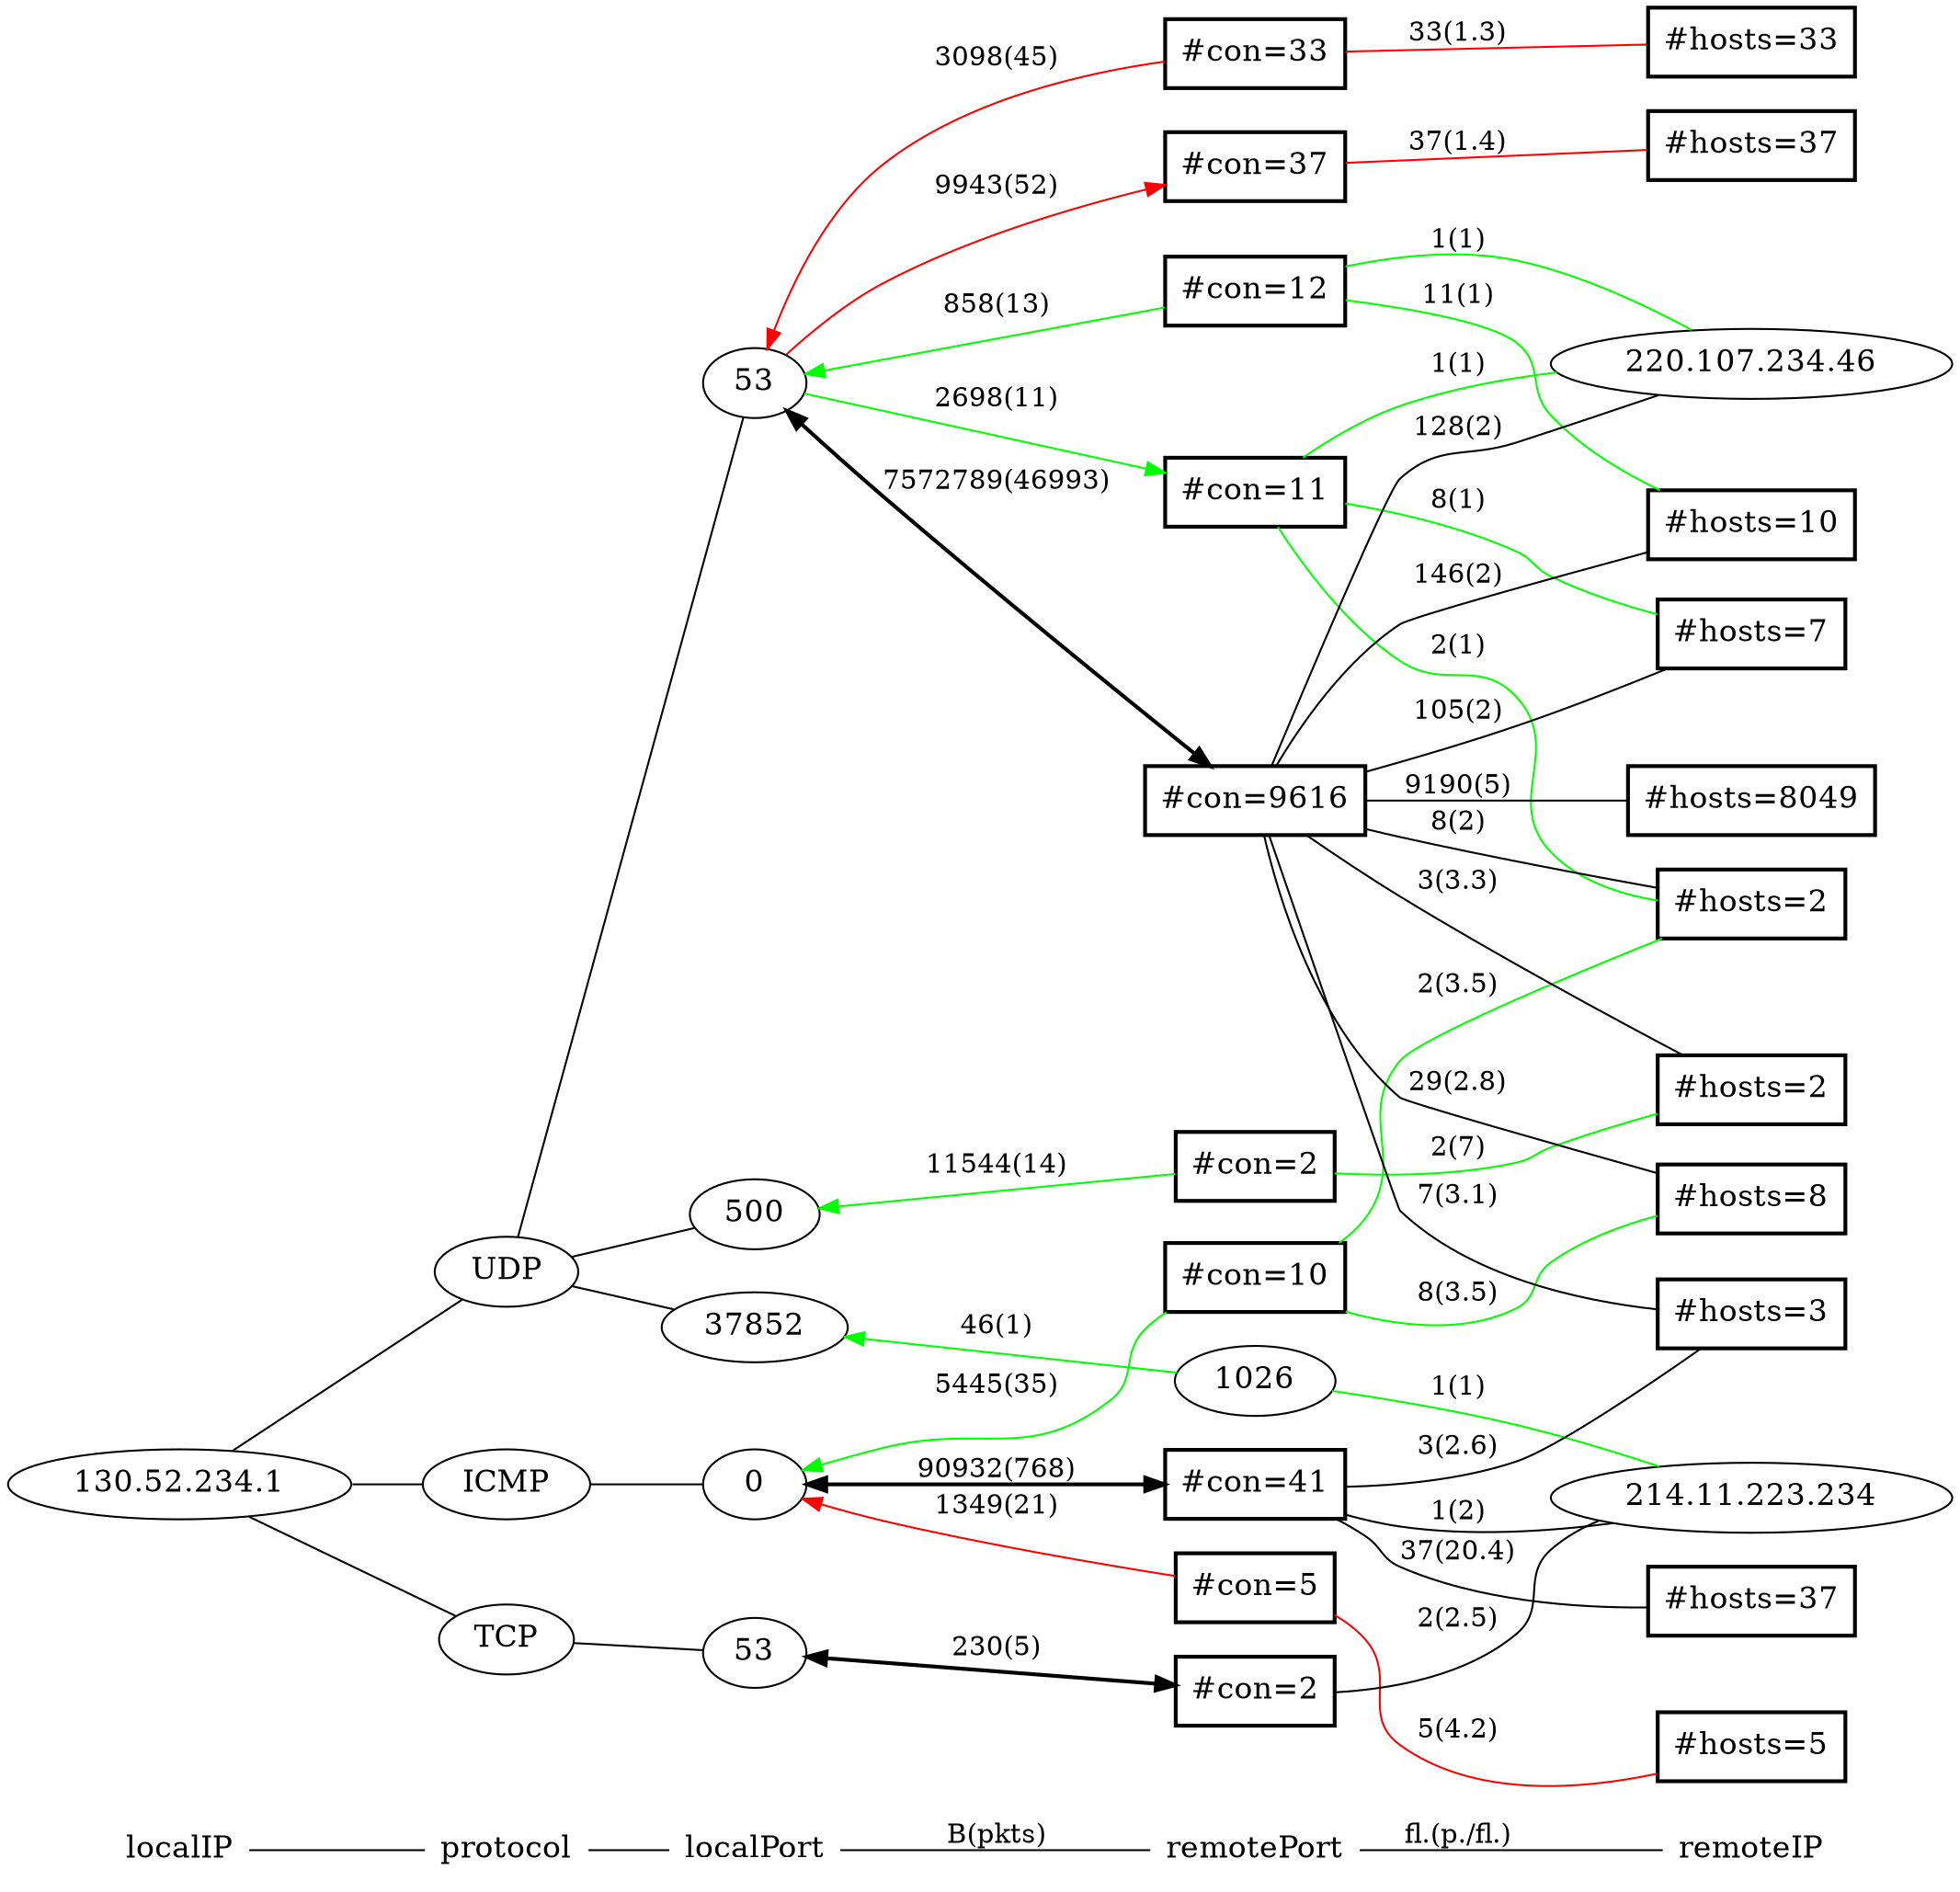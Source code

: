 graph G { /* Created by hpg2dot3() */
rankdir=LR;
node[shape=plaintext,fontsize=16];
"localIP"--"protocol"--"localPort""localPort"--"remotePort"[label="B(pkts)"]"remotePort"--"remoteIP"[label="fl.(p./fl.)"]
node[shape=ellipse];
subgraph 0{rank=same;"localIP";k1_2184505857;}
k1_2184505857[label="130.52.234.1"];
k1_2184505857--k2_17;
k1_2184505857--k2_1;
k1_2184505857--k2_6;
subgraph 1 {rank=same;"protocol";k2_6;k2_1;k2_17;}
k2_6[label="TCP"];
k2_1[label="ICMP"];
k2_17[label="UDP"];
k2_17--k3_53;
k2_17--k3_500;
k2_17--k3_37852;
k2_1--k3_536870912;
k2_6--k3_268435509;
subgraph 2 {rank=same;"localPort";k3_536870912;k3_268435509;k3_500;k3_37852;k3_53;}
k3_536870912[label="0"];
k3_268435509[label="53"];
k3_500[label="500"];
k3_37852[label="37852"];
k3_53[label="53"];
k3_37852--k4_2147484674[dir=back, color=green][label="46(1)"];
k3_500--k4_2325217282[dir=back, color=green][label="11544(14)"];
k3_53--k4_1107623969[dir=back, color=red][label="3098(45)"];
k3_53--k4_1101070373[dir=forward, color=red][label="9943(52)"];
k3_536870912--k4_1107296261[dir=back, color=red][label="1349(21)"];
k3_536870912--k4_2321022986[dir=back, color=green][label="5445(35)"];
k3_53--k4_2313617419[dir=forward, color=green][label="2698(11)"];
k3_536870912--k4_69599273[style=bold,dir=both][label="90932(768)"];
k3_53--k4_2320564236[dir=back, color=green][label="858(13)"];
k3_53--k4_67315088[style=bold,dir=both][label="7572789(46993)"];
k3_268435509--k4_80084994[style=bold,dir=both][label="230(5)"];
subgraph 3 {rank=same;"remotePort";k4_1107623969;k4_67315088;k4_2313617419;k4_1107296261;k4_2147484674;k4_80084994;k4_69599273;k4_1101070373;k4_2321022986;k4_2325217282;k4_2320564236;}
k4_1107623969[label="#con=33", shape=box, style=bold];
k4_67315088[label="#con=9616", shape=box, style=bold];
k4_2313617419[label="#con=11", shape=box, style=bold];
k4_1107296261[label="#con=5", shape=box, style=bold];
k4_2147484674[label="1026"];
k4_80084994[label="#con=2", shape=box, style=bold];
k4_69599273[label="#con=41", shape=box, style=bold];
k4_1101070373[label="#con=37", shape=box, style=bold];
k4_2321022986[label="#con=10", shape=box, style=bold];
k4_2325217282[label="#con=2", shape=box, style=bold];
k4_2320564236[label="#con=12", shape=box, style=bold];
k4_2147484674--k5_3591102442[color=green][label="1(1)"];
k4_67315088--k5_3698059822[label="128(2)"];
k4_69599273--k5_3591102442[label="1(2)"];
k4_80084994--k5_3591102442[label="2(2.5)"];
k4_2320564236--k5_3698059822[color=green][label="1(1)"];
k4_2313617419--k5_3698059822[color=green][label="1(1)"];
k4_69599273--k5_4294508547[label="3(2.6)"];
k4_69599273--k5_19267621[label="37(20.4)"];
k4_2321022986--k5_4294770696[color=green][label="8(3.5)"];
k4_1107623969--k5_17104929[color=red][label="33(1.3)"];
k4_2325217282--k5_4294836226[color=green][label="2(7)"];
k4_67315088--k5_4294836226[label="3(3.3)"];
k4_2313617419--k5_4294901767[color=green][label="8(1)"];
k4_67315088--k5_4294639618[label="8(2)"];
k4_67315088--k5_4294770696[label="29(2.8)"];
k4_2313617419--k5_4294639618[color=green][label="2(1)"];
k4_1101070373--k5_44105765[color=red][label="37(1.4)"];
k4_67315088--k5_4294901767[label="105(2)"];
k4_67315088--k5_4294508547[label="7(3.1)"];
k4_67315088--k5_204657[label="9190(5)"];
k4_2320564236--k5_4294705162[color=green][label="11(1)"];
k4_67315088--k5_4294705162[label="146(2)"];
k4_1107296261--k5_218103813[color=red][label="5(4.2)"];
k4_2321022986--k5_4294639618[color=green][label="2(3.5)"];
subgraph 4 {rank=same;"remoteIP";k5_4294508547;k5_4294705162;k5_218103813;k5_4294901767;k5_4294770696;k5_3591102442;k5_204657;k5_4294836226;k5_3698059822;k5_4294639618;k5_17104929;k5_19267621;k5_3591102442;k5_44105765;}
k5_4294508547[label="#hosts=3", shape=box, style=bold];
k5_4294705162[label="#hosts=10", shape=box, style=bold];
k5_218103813[label="#hosts=5", shape=box, style=bold];
k5_4294901767[label="#hosts=7", shape=box, style=bold];
k5_4294770696[label="#hosts=8", shape=box, style=bold];
k5_3591102442[label="214.11.223.234"];
k5_204657[label="#hosts=8049", shape=box, style=bold];
k5_4294836226[label="#hosts=2", shape=box, style=bold];
k5_3698059822[label="220.107.234.46"];
k5_4294639618[label="#hosts=2", shape=box, style=bold];
k5_17104929[label="#hosts=33", shape=box, style=bold];
k5_19267621[label="#hosts=37", shape=box, style=bold];
k5_3591102442[label="214.11.223.234"];
k5_44105765[label="#hosts=37", shape=box, style=bold];
}
